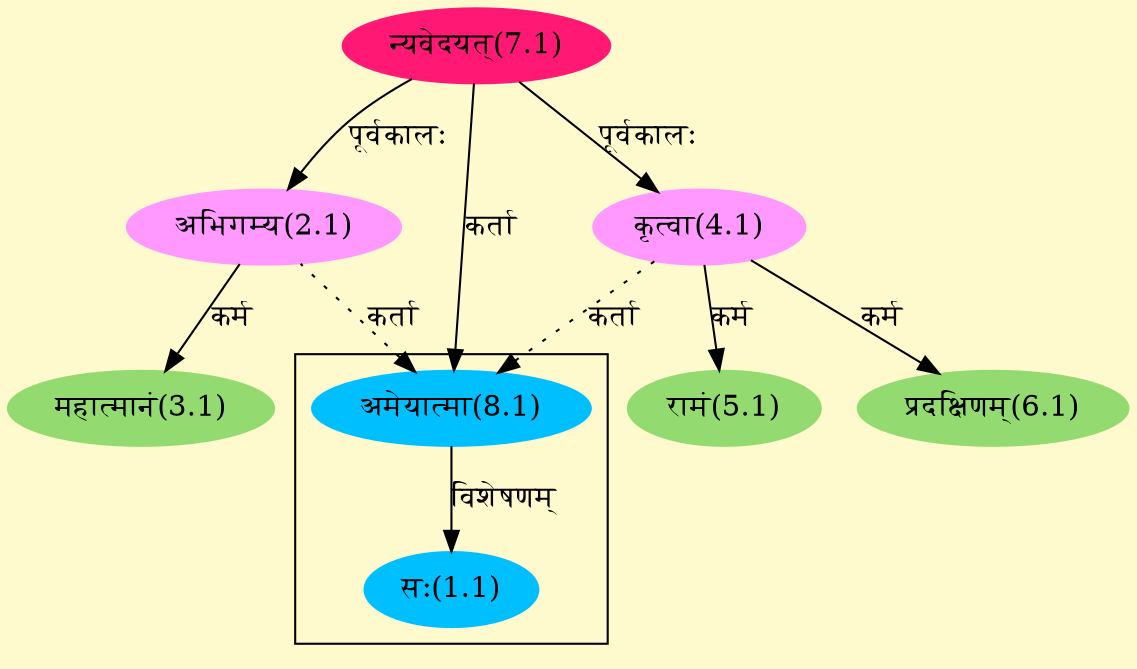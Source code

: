 digraph G{
rankdir=BT;
 compound=true;
 bgcolor="lemonchiffon1";

subgraph cluster_1{
Node1_1 [style=filled, color="#00BFFF" label = "सः(1.1)"]
Node8_1 [style=filled, color="#00BFFF" label = "अमेयात्मा(8.1)"]

}
Node2_1 [style=filled, color="#FF99FF" label = "अभिगम्य(2.1)"]
Node7_1 [style=filled, color="#FF1975" label = "न्यवेदयत्(7.1)"]
Node3_1 [style=filled, color="#93DB70" label = "महात्मानं(3.1)"]
Node4_1 [style=filled, color="#FF99FF" label = "कृत्वा(4.1)"]
Node5_1 [style=filled, color="#93DB70" label = "रामं(5.1)"]
Node6_1 [style=filled, color="#93DB70" label = "प्रदक्षिणम्(6.1)"]
Node8_1 [style=filled, color="#00BFFF" label = "अमेयात्मा(8.1)"]
/* Start of Relations section */

Node1_1 -> Node8_1 [  label="विशेषणम्"  dir="back" ]
Node2_1 -> Node7_1 [  label="पूर्वकालः"  dir="back" ]
Node3_1 -> Node2_1 [  label="कर्म"  dir="back" ]
Node4_1 -> Node7_1 [  label="पूर्वकालः"  dir="back" ]
Node5_1 -> Node4_1 [  label="कर्म"  dir="back" ]
Node6_1 -> Node4_1 [  label="कर्म"  dir="back" ]
Node8_1 -> Node7_1 [  label="कर्ता"  dir="back" ]
Node8_1 -> Node4_1 [ style=dotted label="कर्ता"  dir="back" ]
Node8_1 -> Node2_1 [ style=dotted label="कर्ता"  dir="back" ]
}
